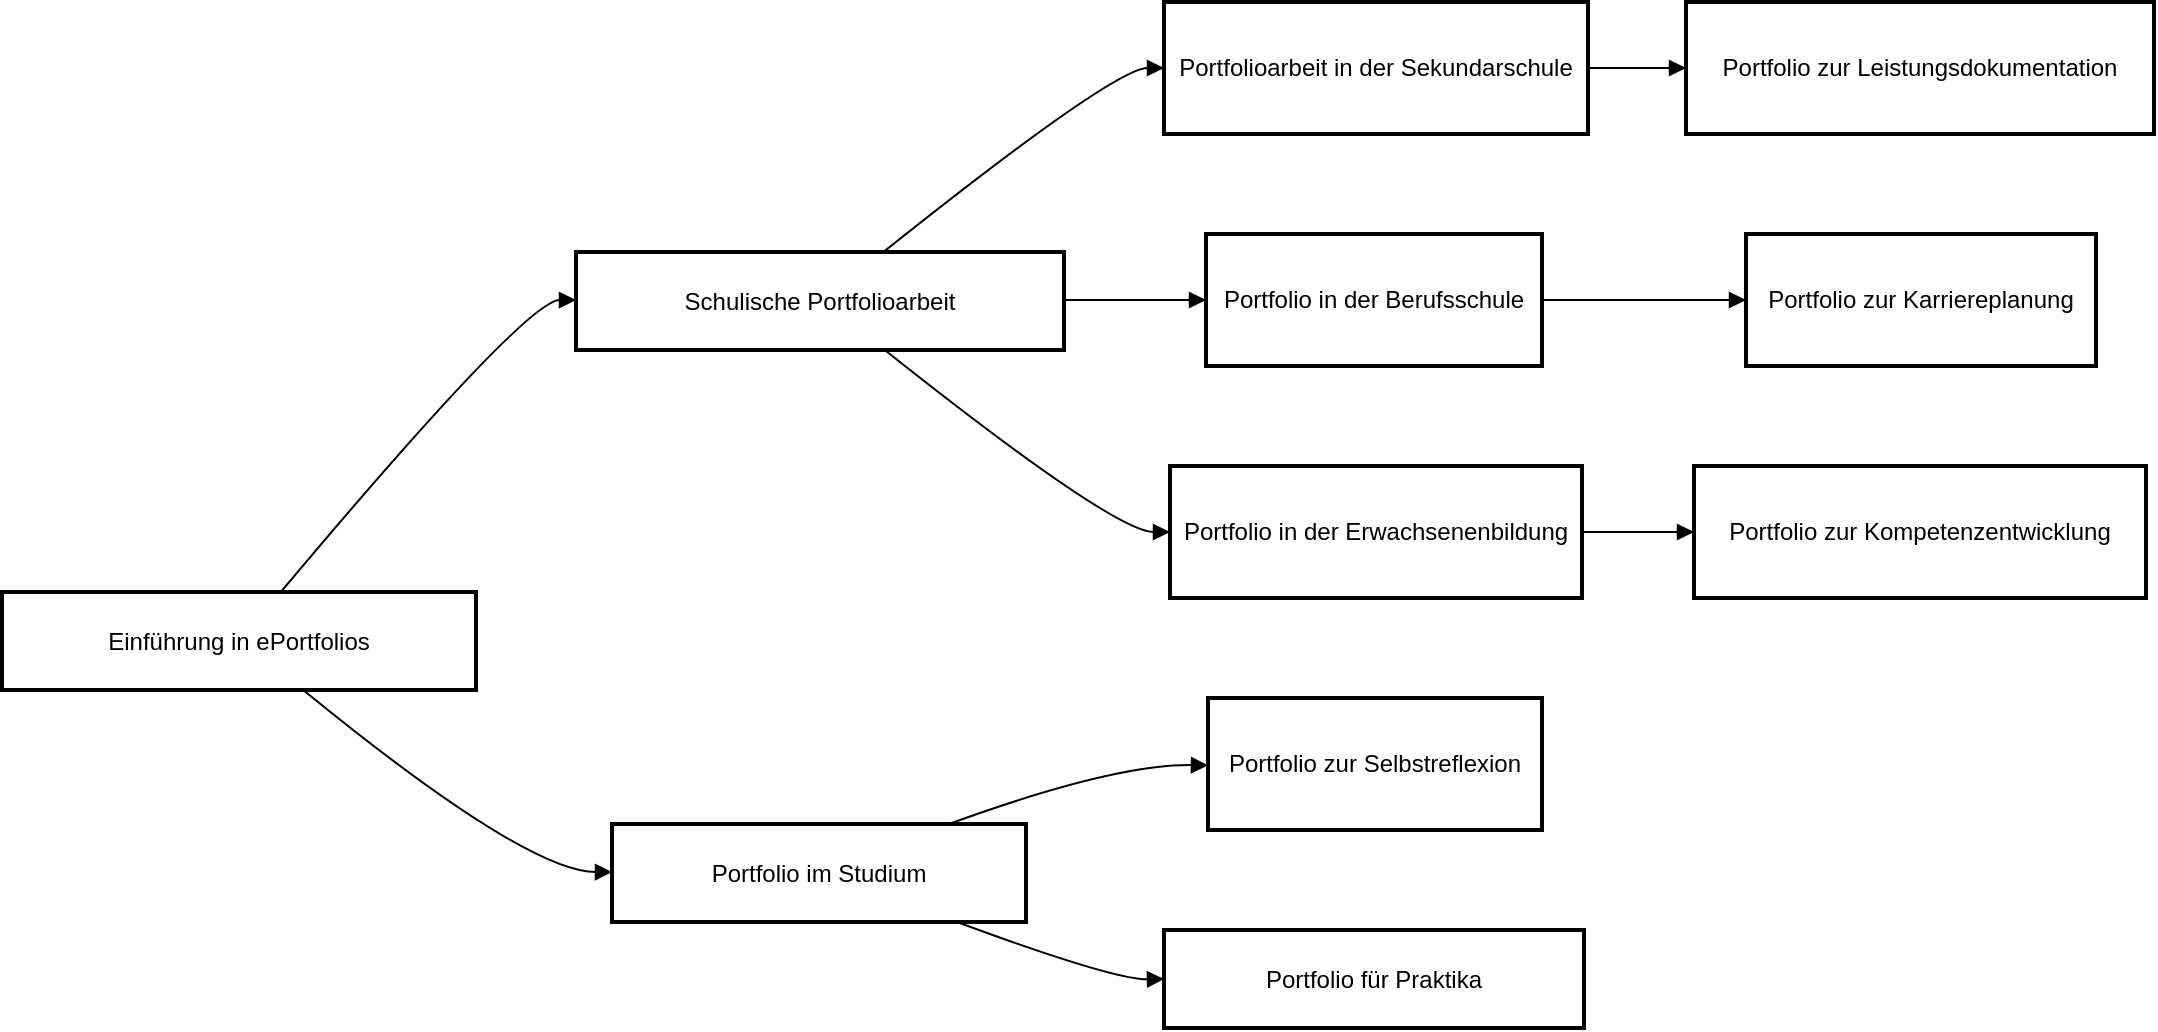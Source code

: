 <mxfile version="24.8.6">
  <diagram name="Seite-1" id="JPTmrwxZ2rl_qYeiKnTc">
    <mxGraphModel>
      <root>
        <mxCell id="0" />
        <mxCell id="1" parent="0" />
        <mxCell id="2" value="Einführung in ePortfolios" style="whiteSpace=wrap;strokeWidth=2;" vertex="1" parent="1">
          <mxGeometry x="8" y="303" width="237" height="49" as="geometry" />
        </mxCell>
        <mxCell id="3" value="Schulische Portfolioarbeit" style="whiteSpace=wrap;strokeWidth=2;" vertex="1" parent="1">
          <mxGeometry x="295" y="133" width="244" height="49" as="geometry" />
        </mxCell>
        <mxCell id="4" value="Portfolio im Studium" style="whiteSpace=wrap;strokeWidth=2;" vertex="1" parent="1">
          <mxGeometry x="313" y="419" width="207" height="49" as="geometry" />
        </mxCell>
        <mxCell id="5" value="Portfolioarbeit in der Sekundarschule" style="whiteSpace=wrap;strokeWidth=2;" vertex="1" parent="1">
          <mxGeometry x="589" y="8" width="212" height="66" as="geometry" />
        </mxCell>
        <mxCell id="6" value="Portfolio in der Berufsschule" style="whiteSpace=wrap;strokeWidth=2;" vertex="1" parent="1">
          <mxGeometry x="610" y="124" width="168" height="66" as="geometry" />
        </mxCell>
        <mxCell id="7" value="Portfolio in der Erwachsenenbildung" style="whiteSpace=wrap;strokeWidth=2;" vertex="1" parent="1">
          <mxGeometry x="592" y="240" width="206" height="66" as="geometry" />
        </mxCell>
        <mxCell id="8" value="Portfolio zur Selbstreflexion" style="whiteSpace=wrap;strokeWidth=2;" vertex="1" parent="1">
          <mxGeometry x="611" y="356" width="167" height="66" as="geometry" />
        </mxCell>
        <mxCell id="9" value="Portfolio für Praktika" style="whiteSpace=wrap;strokeWidth=2;" vertex="1" parent="1">
          <mxGeometry x="589" y="472" width="210" height="49" as="geometry" />
        </mxCell>
        <mxCell id="10" value="Portfolio zur Leistungsdokumentation" style="whiteSpace=wrap;strokeWidth=2;" vertex="1" parent="1">
          <mxGeometry x="850" y="8" width="234" height="66" as="geometry" />
        </mxCell>
        <mxCell id="11" value="Portfolio zur Karriereplanung" style="whiteSpace=wrap;strokeWidth=2;" vertex="1" parent="1">
          <mxGeometry x="880" y="124" width="175" height="66" as="geometry" />
        </mxCell>
        <mxCell id="12" value="Portfolio zur Kompetenzentwicklung" style="whiteSpace=wrap;strokeWidth=2;" vertex="1" parent="1">
          <mxGeometry x="854" y="240" width="226" height="66" as="geometry" />
        </mxCell>
        <mxCell id="13" value="" style="curved=1;startArrow=none;endArrow=block;exitX=0.59;exitY=-0.01;entryX=0;entryY=0.49;" edge="1" parent="1" source="2" target="3">
          <mxGeometry relative="1" as="geometry">
            <Array as="points">
              <mxPoint x="270" y="157" />
            </Array>
          </mxGeometry>
        </mxCell>
        <mxCell id="14" value="" style="curved=1;startArrow=none;endArrow=block;exitX=0.63;exitY=0.98;entryX=0;entryY=0.49;" edge="1" parent="1" source="2" target="4">
          <mxGeometry relative="1" as="geometry">
            <Array as="points">
              <mxPoint x="270" y="443" />
            </Array>
          </mxGeometry>
        </mxCell>
        <mxCell id="15" value="" style="curved=1;startArrow=none;endArrow=block;exitX=0.63;exitY=0;entryX=0;entryY=0.5;" edge="1" parent="1" source="3" target="5">
          <mxGeometry relative="1" as="geometry">
            <Array as="points">
              <mxPoint x="564" y="41" />
            </Array>
          </mxGeometry>
        </mxCell>
        <mxCell id="16" value="" style="curved=1;startArrow=none;endArrow=block;exitX=1;exitY=0.49;entryX=0;entryY=0.5;" edge="1" parent="1" source="3" target="6">
          <mxGeometry relative="1" as="geometry">
            <Array as="points" />
          </mxGeometry>
        </mxCell>
        <mxCell id="17" value="" style="curved=1;startArrow=none;endArrow=block;exitX=0.63;exitY=0.99;entryX=0;entryY=0.5;" edge="1" parent="1" source="3" target="7">
          <mxGeometry relative="1" as="geometry">
            <Array as="points">
              <mxPoint x="564" y="273" />
            </Array>
          </mxGeometry>
        </mxCell>
        <mxCell id="18" value="" style="curved=1;startArrow=none;endArrow=block;exitX=0.82;exitY=-0.01;entryX=0;entryY=0.51;" edge="1" parent="1" source="4" target="8">
          <mxGeometry relative="1" as="geometry">
            <Array as="points">
              <mxPoint x="564" y="389" />
            </Array>
          </mxGeometry>
        </mxCell>
        <mxCell id="19" value="" style="curved=1;startArrow=none;endArrow=block;exitX=0.82;exitY=0.98;entryX=0;entryY=0.5;" edge="1" parent="1" source="4" target="9">
          <mxGeometry relative="1" as="geometry">
            <Array as="points">
              <mxPoint x="564" y="497" />
            </Array>
          </mxGeometry>
        </mxCell>
        <mxCell id="20" value="" style="curved=1;startArrow=none;endArrow=block;exitX=1;exitY=0.5;entryX=0;entryY=0.5;" edge="1" parent="1" source="5" target="10">
          <mxGeometry relative="1" as="geometry">
            <Array as="points" />
          </mxGeometry>
        </mxCell>
        <mxCell id="21" value="" style="curved=1;startArrow=none;endArrow=block;exitX=1.01;exitY=0.5;entryX=0;entryY=0.5;" edge="1" parent="1" source="6" target="11">
          <mxGeometry relative="1" as="geometry">
            <Array as="points" />
          </mxGeometry>
        </mxCell>
        <mxCell id="22" value="" style="curved=1;startArrow=none;endArrow=block;exitX=1;exitY=0.5;entryX=0;entryY=0.5;" edge="1" parent="1" source="7" target="12">
          <mxGeometry relative="1" as="geometry">
            <Array as="points" />
          </mxGeometry>
        </mxCell>
      </root>
    </mxGraphModel>
  </diagram>
</mxfile>
